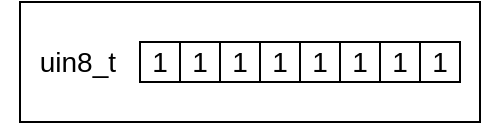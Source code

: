 <mxfile version="20.8.20" type="device"><diagram name="Page-1" id="4PCWjBSurxBVD5aBCst1"><mxGraphModel dx="1114" dy="578" grid="1" gridSize="10" guides="1" tooltips="1" connect="1" arrows="1" fold="1" page="1" pageScale="1" pageWidth="850" pageHeight="1100" math="0" shadow="0"><root><mxCell id="0"/><mxCell id="1" parent="0"/><mxCell id="AHR2nnYiNMatA7-mX4rD-440" value="" style="rounded=0;whiteSpace=wrap;html=1;labelBackgroundColor=none;fontSize=14;fontColor=#000000;" vertex="1" parent="1"><mxGeometry x="220" y="360" width="230" height="60" as="geometry"/></mxCell><mxCell id="AHR2nnYiNMatA7-mX4rD-221" value="1" style="rounded=0;whiteSpace=wrap;html=1;labelBackgroundColor=none;fontSize=14;fontColor=#000000;" vertex="1" parent="1"><mxGeometry x="420" y="380" width="20" height="20" as="geometry"/></mxCell><mxCell id="AHR2nnYiNMatA7-mX4rD-222" value="1" style="rounded=0;whiteSpace=wrap;html=1;labelBackgroundColor=none;fontSize=14;fontColor=#000000;" vertex="1" parent="1"><mxGeometry x="400" y="380" width="20" height="20" as="geometry"/></mxCell><mxCell id="AHR2nnYiNMatA7-mX4rD-223" value="1" style="rounded=0;whiteSpace=wrap;html=1;labelBackgroundColor=none;fontSize=14;fontColor=#000000;" vertex="1" parent="1"><mxGeometry x="380" y="380" width="20" height="20" as="geometry"/></mxCell><mxCell id="AHR2nnYiNMatA7-mX4rD-224" value="1" style="rounded=0;whiteSpace=wrap;html=1;labelBackgroundColor=none;fontSize=14;fontColor=#000000;" vertex="1" parent="1"><mxGeometry x="360" y="380" width="20" height="20" as="geometry"/></mxCell><mxCell id="AHR2nnYiNMatA7-mX4rD-225" value="1" style="rounded=0;whiteSpace=wrap;html=1;labelBackgroundColor=none;fontSize=14;fontColor=#000000;" vertex="1" parent="1"><mxGeometry x="340" y="380" width="20" height="20" as="geometry"/></mxCell><mxCell id="AHR2nnYiNMatA7-mX4rD-226" value="1" style="rounded=0;whiteSpace=wrap;html=1;labelBackgroundColor=none;fontSize=14;fontColor=#000000;" vertex="1" parent="1"><mxGeometry x="320" y="380" width="20" height="20" as="geometry"/></mxCell><mxCell id="AHR2nnYiNMatA7-mX4rD-227" value="1" style="rounded=0;whiteSpace=wrap;html=1;labelBackgroundColor=none;fontSize=14;fontColor=#000000;" vertex="1" parent="1"><mxGeometry x="300" y="380" width="20" height="20" as="geometry"/></mxCell><mxCell id="AHR2nnYiNMatA7-mX4rD-228" value="1" style="rounded=0;whiteSpace=wrap;html=1;labelBackgroundColor=none;fontSize=14;fontColor=#000000;" vertex="1" parent="1"><mxGeometry x="280" y="380" width="20" height="20" as="geometry"/></mxCell><mxCell id="AHR2nnYiNMatA7-mX4rD-430" value="&lt;div align=&quot;right&quot;&gt;uin8_t&lt;/div&gt;" style="text;html=1;strokeColor=none;fillColor=none;align=right;verticalAlign=middle;whiteSpace=wrap;rounded=0;fontSize=14;fontColor=#000000;" vertex="1" parent="1"><mxGeometry x="210" y="375" width="60" height="30" as="geometry"/></mxCell></root></mxGraphModel></diagram></mxfile>